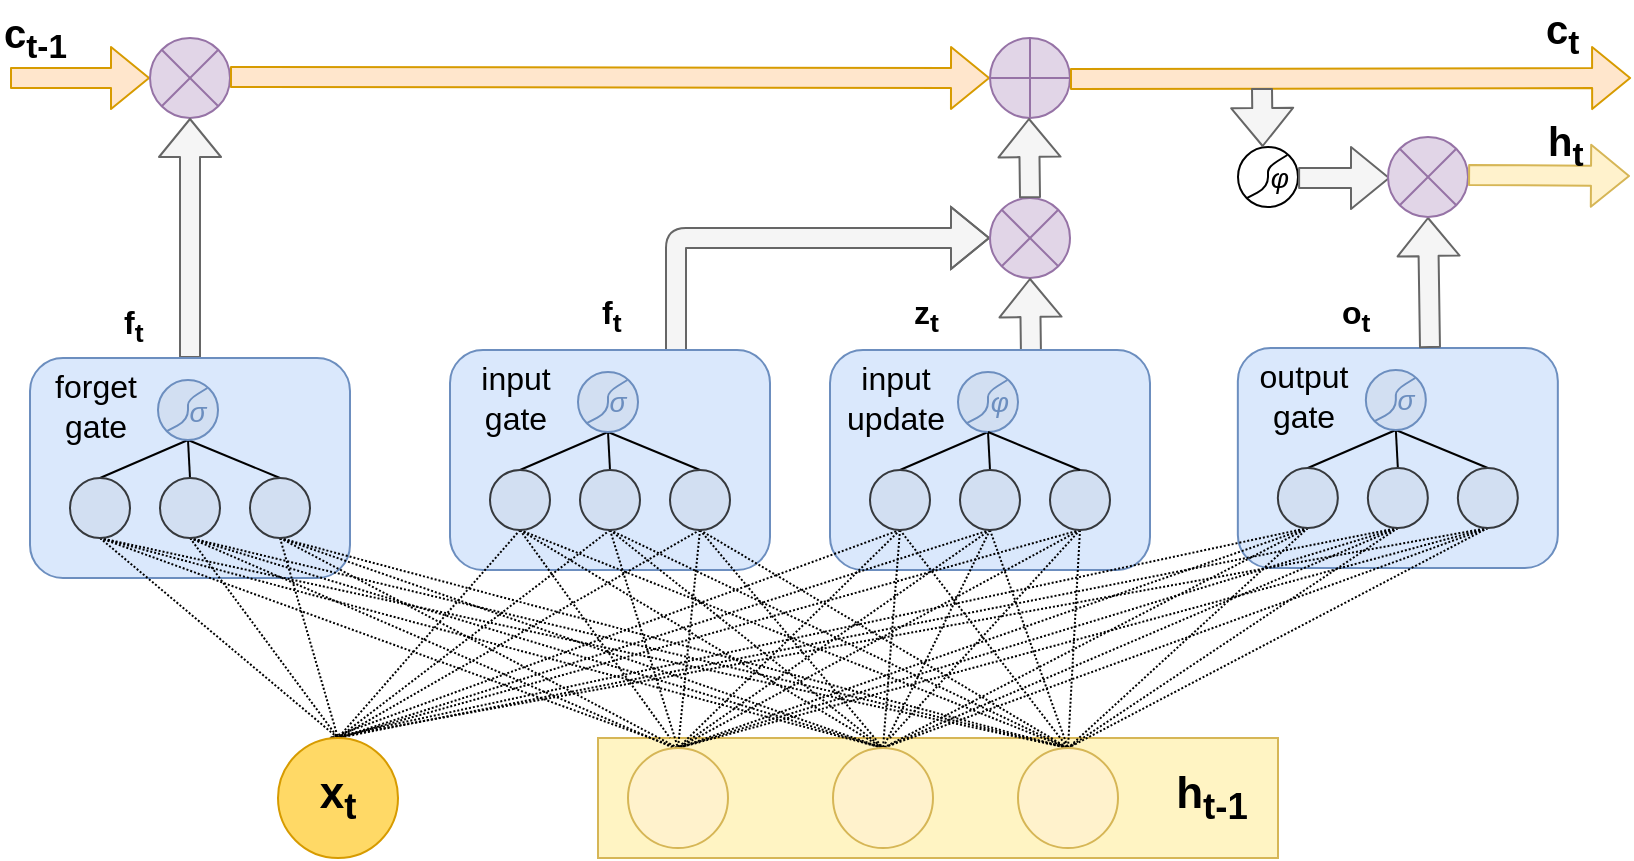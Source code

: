 <mxfile version="10.7.5" type="google"><diagram id="aiRq9oL0j_slGZ4UfHlK" name="Page-1"><mxGraphModel dx="1257" dy="697" grid="1" gridSize="10" guides="1" tooltips="1" connect="1" arrows="1" fold="1" page="1" pageScale="1" pageWidth="827" pageHeight="1169" math="0" shadow="0"><root><mxCell id="0"/><mxCell id="1" parent="0"/><mxCell id="nAa0KZcHCGT4UXmWhm9e-110" value="" style="rounded=0;whiteSpace=wrap;html=1;fillColor=#FFF4C3;strokeColor=#d6b656;" vertex="1" parent="1"><mxGeometry x="534" y="480" width="340" height="60" as="geometry"/></mxCell><mxCell id="nAa0KZcHCGT4UXmWhm9e-1" value="" style="endArrow=classic;html=1;shape=flexArrow;fillColor=#ffe6cc;strokeColor=#d79b00;" edge="1" parent="1"><mxGeometry width="50" height="50" relative="1" as="geometry"><mxPoint x="240" y="150" as="sourcePoint"/><mxPoint x="310" y="150" as="targetPoint"/></mxGeometry></mxCell><mxCell id="nAa0KZcHCGT4UXmWhm9e-2" value="" style="ellipse;whiteSpace=wrap;html=1;aspect=fixed;fillColor=#e1d5e7;strokeColor=#9673a6;" vertex="1" parent="1"><mxGeometry x="310" y="130" width="40" height="40" as="geometry"/></mxCell><mxCell id="nAa0KZcHCGT4UXmWhm9e-5" value="" style="endArrow=classic;html=1;shape=flexArrow;fillColor=#ffe6cc;strokeColor=#d79b00;" edge="1" parent="1"><mxGeometry width="50" height="50" relative="1" as="geometry"><mxPoint x="350" y="149.5" as="sourcePoint"/><mxPoint x="730" y="150" as="targetPoint"/></mxGeometry></mxCell><mxCell id="nAa0KZcHCGT4UXmWhm9e-6" value="" style="ellipse;whiteSpace=wrap;html=1;aspect=fixed;fillColor=#e1d5e7;strokeColor=#9673a6;" vertex="1" parent="1"><mxGeometry x="730" y="130" width="40" height="40" as="geometry"/></mxCell><mxCell id="nAa0KZcHCGT4UXmWhm9e-7" value="" style="endArrow=none;html=1;exitX=0;exitY=1;exitDx=0;exitDy=0;entryX=1;entryY=0;entryDx=0;entryDy=0;fillColor=#e1d5e7;strokeColor=#9673a6;" edge="1" parent="1" source="nAa0KZcHCGT4UXmWhm9e-2" target="nAa0KZcHCGT4UXmWhm9e-2"><mxGeometry width="50" height="50" relative="1" as="geometry"><mxPoint x="300" y="180" as="sourcePoint"/><mxPoint x="350" y="130" as="targetPoint"/></mxGeometry></mxCell><mxCell id="nAa0KZcHCGT4UXmWhm9e-8" value="" style="endArrow=none;html=1;exitX=0;exitY=0;exitDx=0;exitDy=0;entryX=1;entryY=1;entryDx=0;entryDy=0;fillColor=#e1d5e7;strokeColor=#9673a6;" edge="1" parent="1" source="nAa0KZcHCGT4UXmWhm9e-2" target="nAa0KZcHCGT4UXmWhm9e-2"><mxGeometry width="50" height="50" relative="1" as="geometry"><mxPoint x="310" y="230" as="sourcePoint"/><mxPoint x="360" y="180" as="targetPoint"/></mxGeometry></mxCell><mxCell id="nAa0KZcHCGT4UXmWhm9e-9" value="" style="endArrow=none;html=1;exitX=0;exitY=0.5;exitDx=0;exitDy=0;entryX=1;entryY=0.5;entryDx=0;entryDy=0;fillColor=#e1d5e7;strokeColor=#9673a6;" edge="1" parent="1" source="nAa0KZcHCGT4UXmWhm9e-6" target="nAa0KZcHCGT4UXmWhm9e-6"><mxGeometry width="50" height="50" relative="1" as="geometry"><mxPoint x="720" y="230" as="sourcePoint"/><mxPoint x="770" y="180" as="targetPoint"/></mxGeometry></mxCell><mxCell id="nAa0KZcHCGT4UXmWhm9e-10" value="" style="endArrow=none;html=1;entryX=0.5;entryY=0;entryDx=0;entryDy=0;exitX=0.5;exitY=1;exitDx=0;exitDy=0;fillColor=#e1d5e7;strokeColor=#9673a6;" edge="1" parent="1" source="nAa0KZcHCGT4UXmWhm9e-6" target="nAa0KZcHCGT4UXmWhm9e-6"><mxGeometry width="50" height="50" relative="1" as="geometry"><mxPoint x="730" y="180" as="sourcePoint"/><mxPoint x="780" y="130" as="targetPoint"/></mxGeometry></mxCell><mxCell id="nAa0KZcHCGT4UXmWhm9e-12" value="" style="endArrow=classic;html=1;shape=flexArrow;fillColor=#ffe6cc;strokeColor=#d79b00;" edge="1" parent="1"><mxGeometry width="50" height="50" relative="1" as="geometry"><mxPoint x="770" y="150.5" as="sourcePoint"/><mxPoint x="1050.556" y="150" as="targetPoint"/></mxGeometry></mxCell><mxCell id="nAa0KZcHCGT4UXmWhm9e-14" value="" style="shape=flexArrow;endArrow=classic;html=1;entryX=0.5;entryY=1;entryDx=0;entryDy=0;exitX=0.5;exitY=0;exitDx=0;exitDy=0;fillColor=#f5f5f5;strokeColor=#666666;" edge="1" parent="1" source="nAa0KZcHCGT4UXmWhm9e-15" target="nAa0KZcHCGT4UXmWhm9e-2"><mxGeometry width="50" height="50" relative="1" as="geometry"><mxPoint x="330" y="270" as="sourcePoint"/><mxPoint x="330" y="200" as="targetPoint"/></mxGeometry></mxCell><mxCell id="nAa0KZcHCGT4UXmWhm9e-15" value="" style="rounded=1;whiteSpace=wrap;html=1;fillColor=#dae8fc;strokeColor=#6c8ebf;" vertex="1" parent="1"><mxGeometry x="250" y="290" width="160" height="110" as="geometry"/></mxCell><mxCell id="nAa0KZcHCGT4UXmWhm9e-20" value="" style="shape=flexArrow;endArrow=classic;html=1;fillColor=#f5f5f5;strokeColor=#666666;" edge="1" parent="1"><mxGeometry width="50" height="50" relative="1" as="geometry"><mxPoint x="573" y="290" as="sourcePoint"/><mxPoint x="730" y="230" as="targetPoint"/><Array as="points"><mxPoint x="573" y="230"/></Array></mxGeometry></mxCell><mxCell id="nAa0KZcHCGT4UXmWhm9e-21" value="" style="ellipse;whiteSpace=wrap;html=1;aspect=fixed;fillColor=#e1d5e7;strokeColor=#9673a6;" vertex="1" parent="1"><mxGeometry x="730" y="210" width="40" height="40" as="geometry"/></mxCell><mxCell id="nAa0KZcHCGT4UXmWhm9e-22" value="" style="endArrow=none;html=1;exitX=0;exitY=1;exitDx=0;exitDy=0;entryX=1;entryY=0;entryDx=0;entryDy=0;fillColor=#e1d5e7;strokeColor=#9673a6;" edge="1" parent="1" source="nAa0KZcHCGT4UXmWhm9e-21" target="nAa0KZcHCGT4UXmWhm9e-21"><mxGeometry width="50" height="50" relative="1" as="geometry"><mxPoint x="720" y="260" as="sourcePoint"/><mxPoint x="770" y="210" as="targetPoint"/></mxGeometry></mxCell><mxCell id="nAa0KZcHCGT4UXmWhm9e-23" value="" style="endArrow=none;html=1;exitX=0;exitY=0;exitDx=0;exitDy=0;entryX=1;entryY=1;entryDx=0;entryDy=0;fillColor=#e1d5e7;strokeColor=#9673a6;" edge="1" parent="1" source="nAa0KZcHCGT4UXmWhm9e-21" target="nAa0KZcHCGT4UXmWhm9e-21"><mxGeometry width="50" height="50" relative="1" as="geometry"><mxPoint x="730" y="310" as="sourcePoint"/><mxPoint x="780" y="260" as="targetPoint"/></mxGeometry></mxCell><mxCell id="nAa0KZcHCGT4UXmWhm9e-24" value="" style="shape=flexArrow;endArrow=classic;html=1;entryX=0.5;entryY=1;entryDx=0;entryDy=0;fillColor=#f5f5f5;strokeColor=#666666;" edge="1" parent="1"><mxGeometry width="50" height="50" relative="1" as="geometry"><mxPoint x="750" y="210" as="sourcePoint"/><mxPoint x="749.5" y="170" as="targetPoint"/></mxGeometry></mxCell><mxCell id="nAa0KZcHCGT4UXmWhm9e-25" value="" style="shape=flexArrow;endArrow=classic;html=1;entryX=0.5;entryY=1;entryDx=0;entryDy=0;fillColor=#f5f5f5;strokeColor=#666666;" edge="1" parent="1"><mxGeometry width="50" height="50" relative="1" as="geometry"><mxPoint x="750.5" y="290" as="sourcePoint"/><mxPoint x="750" y="250" as="targetPoint"/></mxGeometry></mxCell><mxCell id="nAa0KZcHCGT4UXmWhm9e-28" value="&lt;font style=&quot;font-size: 16px&quot;&gt;forget gate&lt;/font&gt;" style="text;html=1;strokeColor=none;fillColor=none;align=center;verticalAlign=middle;whiteSpace=wrap;rounded=0;" vertex="1" parent="1"><mxGeometry x="263" y="304" width="40" height="20" as="geometry"/></mxCell><mxCell id="nAa0KZcHCGT4UXmWhm9e-37" style="rounded=0;orthogonalLoop=1;jettySize=auto;html=1;exitX=0.5;exitY=0;exitDx=0;exitDy=0;entryX=0.5;entryY=1;entryDx=0;entryDy=0;endArrow=none;endFill=0;" edge="1" parent="1" source="nAa0KZcHCGT4UXmWhm9e-29" target="nAa0KZcHCGT4UXmWhm9e-32"><mxGeometry relative="1" as="geometry"/></mxCell><mxCell id="nAa0KZcHCGT4UXmWhm9e-117" style="edgeStyle=none;rounded=0;orthogonalLoop=1;jettySize=auto;html=1;exitX=0.5;exitY=1;exitDx=0;exitDy=0;entryX=0.5;entryY=0;entryDx=0;entryDy=0;endArrow=none;endFill=0;strokeWidth=1;dashed=1;dashPattern=1 1;" edge="1" parent="1" source="nAa0KZcHCGT4UXmWhm9e-29" target="nAa0KZcHCGT4UXmWhm9e-111"><mxGeometry relative="1" as="geometry"/></mxCell><mxCell id="nAa0KZcHCGT4UXmWhm9e-133" style="edgeStyle=none;rounded=0;orthogonalLoop=1;jettySize=auto;html=1;exitX=0.5;exitY=1;exitDx=0;exitDy=0;entryX=0.5;entryY=0;entryDx=0;entryDy=0;dashed=1;dashPattern=1 1;endArrow=none;endFill=0;strokeWidth=1;" edge="1" parent="1" source="nAa0KZcHCGT4UXmWhm9e-29" target="nAa0KZcHCGT4UXmWhm9e-112"><mxGeometry relative="1" as="geometry"/></mxCell><mxCell id="nAa0KZcHCGT4UXmWhm9e-168" style="edgeStyle=none;rounded=0;orthogonalLoop=1;jettySize=auto;html=1;exitX=0.5;exitY=1;exitDx=0;exitDy=0;entryX=0.5;entryY=0;entryDx=0;entryDy=0;dashed=1;dashPattern=1 1;endArrow=none;endFill=0;strokeWidth=1;" edge="1" parent="1" source="nAa0KZcHCGT4UXmWhm9e-29" target="nAa0KZcHCGT4UXmWhm9e-113"><mxGeometry relative="1" as="geometry"/></mxCell><mxCell id="nAa0KZcHCGT4UXmWhm9e-169" style="edgeStyle=none;rounded=0;orthogonalLoop=1;jettySize=auto;html=1;exitX=0.5;exitY=1;exitDx=0;exitDy=0;entryX=0.5;entryY=0;entryDx=0;entryDy=0;dashed=1;dashPattern=1 1;endArrow=none;endFill=0;strokeWidth=1;" edge="1" parent="1" source="nAa0KZcHCGT4UXmWhm9e-29" target="nAa0KZcHCGT4UXmWhm9e-115"><mxGeometry relative="1" as="geometry"/></mxCell><mxCell id="nAa0KZcHCGT4UXmWhm9e-29" value="" style="ellipse;whiteSpace=wrap;html=1;aspect=fixed;fillColor=#D2DFF2;strokeColor=#36393d;" vertex="1" parent="1"><mxGeometry x="270" y="350" width="30" height="30" as="geometry"/></mxCell><mxCell id="nAa0KZcHCGT4UXmWhm9e-39" style="edgeStyle=none;rounded=0;orthogonalLoop=1;jettySize=auto;html=1;exitX=0.5;exitY=0;exitDx=0;exitDy=0;entryX=0.5;entryY=1;entryDx=0;entryDy=0;endArrow=none;endFill=0;" edge="1" parent="1" source="nAa0KZcHCGT4UXmWhm9e-30" target="nAa0KZcHCGT4UXmWhm9e-32"><mxGeometry relative="1" as="geometry"/></mxCell><mxCell id="nAa0KZcHCGT4UXmWhm9e-119" style="edgeStyle=none;rounded=0;orthogonalLoop=1;jettySize=auto;html=1;exitX=0.5;exitY=1;exitDx=0;exitDy=0;entryX=0.5;entryY=0;entryDx=0;entryDy=0;endArrow=none;endFill=0;strokeWidth=1;dashed=1;dashPattern=1 1;" edge="1" parent="1" source="nAa0KZcHCGT4UXmWhm9e-30" target="nAa0KZcHCGT4UXmWhm9e-111"><mxGeometry relative="1" as="geometry"/></mxCell><mxCell id="nAa0KZcHCGT4UXmWhm9e-135" style="edgeStyle=none;rounded=0;orthogonalLoop=1;jettySize=auto;html=1;exitX=0.5;exitY=1;exitDx=0;exitDy=0;entryX=0.116;entryY=0.094;entryDx=0;entryDy=0;entryPerimeter=0;dashed=1;dashPattern=1 1;endArrow=none;endFill=0;strokeWidth=1;" edge="1" parent="1" source="nAa0KZcHCGT4UXmWhm9e-30" target="nAa0KZcHCGT4UXmWhm9e-110"><mxGeometry relative="1" as="geometry"/></mxCell><mxCell id="nAa0KZcHCGT4UXmWhm9e-165" style="edgeStyle=none;rounded=0;orthogonalLoop=1;jettySize=auto;html=1;exitX=0.5;exitY=1;exitDx=0;exitDy=0;entryX=0.5;entryY=0;entryDx=0;entryDy=0;dashed=1;dashPattern=1 1;endArrow=none;endFill=0;strokeWidth=1;" edge="1" parent="1" source="nAa0KZcHCGT4UXmWhm9e-30" target="nAa0KZcHCGT4UXmWhm9e-113"><mxGeometry relative="1" as="geometry"/></mxCell><mxCell id="nAa0KZcHCGT4UXmWhm9e-167" style="edgeStyle=none;rounded=0;orthogonalLoop=1;jettySize=auto;html=1;exitX=0.5;exitY=1;exitDx=0;exitDy=0;entryX=0.5;entryY=0;entryDx=0;entryDy=0;dashed=1;dashPattern=1 1;endArrow=none;endFill=0;strokeWidth=1;" edge="1" parent="1" source="nAa0KZcHCGT4UXmWhm9e-30" target="nAa0KZcHCGT4UXmWhm9e-115"><mxGeometry relative="1" as="geometry"/></mxCell><mxCell id="nAa0KZcHCGT4UXmWhm9e-30" value="" style="ellipse;whiteSpace=wrap;html=1;aspect=fixed;fillColor=#D2DFF2;strokeColor=#36393d;" vertex="1" parent="1"><mxGeometry x="315" y="350" width="30" height="30" as="geometry"/></mxCell><mxCell id="nAa0KZcHCGT4UXmWhm9e-40" style="edgeStyle=none;rounded=0;orthogonalLoop=1;jettySize=auto;html=1;exitX=0.5;exitY=0;exitDx=0;exitDy=0;endArrow=none;endFill=0;entryX=0.5;entryY=1;entryDx=0;entryDy=0;" edge="1" parent="1" source="nAa0KZcHCGT4UXmWhm9e-31" target="nAa0KZcHCGT4UXmWhm9e-32"><mxGeometry relative="1" as="geometry"><mxPoint x="330" y="330" as="targetPoint"/></mxGeometry></mxCell><mxCell id="nAa0KZcHCGT4UXmWhm9e-120" style="edgeStyle=none;rounded=0;orthogonalLoop=1;jettySize=auto;html=1;exitX=0.5;exitY=1;exitDx=0;exitDy=0;endArrow=none;endFill=0;entryX=0.5;entryY=0;entryDx=0;entryDy=0;strokeWidth=1;dashed=1;dashPattern=1 1;" edge="1" parent="1" source="nAa0KZcHCGT4UXmWhm9e-31" target="nAa0KZcHCGT4UXmWhm9e-111"><mxGeometry relative="1" as="geometry"><mxPoint x="400" y="480" as="targetPoint"/></mxGeometry></mxCell><mxCell id="nAa0KZcHCGT4UXmWhm9e-136" style="edgeStyle=none;rounded=0;orthogonalLoop=1;jettySize=auto;html=1;exitX=0.5;exitY=1;exitDx=0;exitDy=0;entryX=0.5;entryY=0;entryDx=0;entryDy=0;dashed=1;dashPattern=1 1;endArrow=none;endFill=0;strokeWidth=1;" edge="1" parent="1" source="nAa0KZcHCGT4UXmWhm9e-31" target="nAa0KZcHCGT4UXmWhm9e-112"><mxGeometry relative="1" as="geometry"/></mxCell><mxCell id="nAa0KZcHCGT4UXmWhm9e-170" style="edgeStyle=none;rounded=0;orthogonalLoop=1;jettySize=auto;html=1;exitX=0.5;exitY=1;exitDx=0;exitDy=0;entryX=0.5;entryY=0;entryDx=0;entryDy=0;dashed=1;dashPattern=1 1;endArrow=none;endFill=0;strokeWidth=1;" edge="1" parent="1" source="nAa0KZcHCGT4UXmWhm9e-31" target="nAa0KZcHCGT4UXmWhm9e-115"><mxGeometry relative="1" as="geometry"/></mxCell><mxCell id="nAa0KZcHCGT4UXmWhm9e-173" style="edgeStyle=none;rounded=0;orthogonalLoop=1;jettySize=auto;html=1;exitX=0.5;exitY=1;exitDx=0;exitDy=0;entryX=0.5;entryY=0;entryDx=0;entryDy=0;dashed=1;dashPattern=1 1;endArrow=none;endFill=0;strokeWidth=1;" edge="1" parent="1" source="nAa0KZcHCGT4UXmWhm9e-31" target="nAa0KZcHCGT4UXmWhm9e-113"><mxGeometry relative="1" as="geometry"/></mxCell><mxCell id="nAa0KZcHCGT4UXmWhm9e-31" value="" style="ellipse;whiteSpace=wrap;html=1;aspect=fixed;fillColor=#D2DFF2;strokeColor=#36393d;" vertex="1" parent="1"><mxGeometry x="360" y="350" width="30" height="30" as="geometry"/></mxCell><mxCell id="nAa0KZcHCGT4UXmWhm9e-32" value="" style="ellipse;whiteSpace=wrap;html=1;aspect=fixed;fillColor=#D2DFF2;strokeColor=#6C8EBF;" vertex="1" parent="1"><mxGeometry x="314" y="301" width="30" height="30" as="geometry"/></mxCell><mxCell id="nAa0KZcHCGT4UXmWhm9e-33" value="" style="endArrow=none;html=1;entryX=0.823;entryY=0.133;entryDx=0;entryDy=0;exitX=0;exitY=1;exitDx=0;exitDy=0;entryPerimeter=0;strokeColor=#6C8EBF;" edge="1" parent="1" source="nAa0KZcHCGT4UXmWhm9e-32" target="nAa0KZcHCGT4UXmWhm9e-32"><mxGeometry width="50" height="50" relative="1" as="geometry"><mxPoint x="504" y="201" as="sourcePoint"/><mxPoint x="514" y="181" as="targetPoint"/><Array as="points"><mxPoint x="329" y="321"/><mxPoint x="329" y="311"/></Array></mxGeometry></mxCell><mxCell id="nAa0KZcHCGT4UXmWhm9e-34" value="&lt;span&gt;&lt;i&gt;&lt;font style=&quot;font-size: 14px&quot; color=&quot;#6c8ebf&quot;&gt;σ&lt;/font&gt;&lt;/i&gt;&lt;/span&gt;" style="text;html=1;strokeColor=none;fillColor=none;align=center;verticalAlign=middle;whiteSpace=wrap;rounded=0;" vertex="1" parent="1"><mxGeometry x="314" y="307" width="40" height="20" as="geometry"/></mxCell><mxCell id="nAa0KZcHCGT4UXmWhm9e-43" value="&lt;font style=&quot;font-size: 16px&quot;&gt;&lt;b&gt;f&lt;sub&gt;t&lt;/sub&gt;&lt;/b&gt;&lt;/font&gt;" style="text;html=1;resizable=0;points=[];autosize=1;align=left;verticalAlign=top;spacingTop=-4;" vertex="1" parent="1"><mxGeometry x="295" y="260" width="30" height="20" as="geometry"/></mxCell><mxCell id="nAa0KZcHCGT4UXmWhm9e-44" value="" style="rounded=1;whiteSpace=wrap;html=1;fillColor=#dae8fc;strokeColor=#6c8ebf;" vertex="1" parent="1"><mxGeometry x="460" y="286" width="160" height="110" as="geometry"/></mxCell><mxCell id="nAa0KZcHCGT4UXmWhm9e-45" value="&lt;font style=&quot;font-size: 16px&quot;&gt;input gate&lt;/font&gt;" style="text;html=1;strokeColor=none;fillColor=none;align=center;verticalAlign=middle;whiteSpace=wrap;rounded=0;" vertex="1" parent="1"><mxGeometry x="473" y="300" width="40" height="20" as="geometry"/></mxCell><mxCell id="nAa0KZcHCGT4UXmWhm9e-46" style="rounded=0;orthogonalLoop=1;jettySize=auto;html=1;exitX=0.5;exitY=0;exitDx=0;exitDy=0;entryX=0.5;entryY=1;entryDx=0;entryDy=0;endArrow=none;endFill=0;" edge="1" parent="1" source="nAa0KZcHCGT4UXmWhm9e-47" target="nAa0KZcHCGT4UXmWhm9e-52"><mxGeometry relative="1" as="geometry"/></mxCell><mxCell id="nAa0KZcHCGT4UXmWhm9e-121" style="edgeStyle=none;rounded=0;orthogonalLoop=1;jettySize=auto;html=1;exitX=0.5;exitY=1;exitDx=0;exitDy=0;entryX=0.5;entryY=0;entryDx=0;entryDy=0;endArrow=none;endFill=0;strokeWidth=1;dashed=1;dashPattern=1 1;" edge="1" parent="1" source="nAa0KZcHCGT4UXmWhm9e-47" target="nAa0KZcHCGT4UXmWhm9e-111"><mxGeometry relative="1" as="geometry"/></mxCell><mxCell id="nAa0KZcHCGT4UXmWhm9e-137" style="edgeStyle=none;rounded=0;orthogonalLoop=1;jettySize=auto;html=1;exitX=0.5;exitY=1;exitDx=0;exitDy=0;dashed=1;dashPattern=1 1;endArrow=none;endFill=0;strokeWidth=1;" edge="1" parent="1" source="nAa0KZcHCGT4UXmWhm9e-47"><mxGeometry relative="1" as="geometry"><mxPoint x="570" y="480" as="targetPoint"/></mxGeometry></mxCell><mxCell id="nAa0KZcHCGT4UXmWhm9e-171" style="edgeStyle=none;rounded=0;orthogonalLoop=1;jettySize=auto;html=1;exitX=0.5;exitY=1;exitDx=0;exitDy=0;entryX=0.5;entryY=0;entryDx=0;entryDy=0;dashed=1;dashPattern=1 1;endArrow=none;endFill=0;strokeWidth=1;" edge="1" parent="1" source="nAa0KZcHCGT4UXmWhm9e-47" target="nAa0KZcHCGT4UXmWhm9e-113"><mxGeometry relative="1" as="geometry"/></mxCell><mxCell id="nAa0KZcHCGT4UXmWhm9e-172" style="edgeStyle=none;rounded=0;orthogonalLoop=1;jettySize=auto;html=1;exitX=0.5;exitY=1;exitDx=0;exitDy=0;entryX=0.5;entryY=0;entryDx=0;entryDy=0;dashed=1;dashPattern=1 1;endArrow=none;endFill=0;strokeWidth=1;" edge="1" parent="1" source="nAa0KZcHCGT4UXmWhm9e-47" target="nAa0KZcHCGT4UXmWhm9e-115"><mxGeometry relative="1" as="geometry"/></mxCell><mxCell id="nAa0KZcHCGT4UXmWhm9e-47" value="" style="ellipse;whiteSpace=wrap;html=1;aspect=fixed;fillColor=#D2DFF2;strokeColor=#36393d;" vertex="1" parent="1"><mxGeometry x="480" y="346" width="30" height="30" as="geometry"/></mxCell><mxCell id="nAa0KZcHCGT4UXmWhm9e-48" style="edgeStyle=none;rounded=0;orthogonalLoop=1;jettySize=auto;html=1;exitX=0.5;exitY=0;exitDx=0;exitDy=0;entryX=0.5;entryY=1;entryDx=0;entryDy=0;endArrow=none;endFill=0;" edge="1" parent="1" source="nAa0KZcHCGT4UXmWhm9e-49" target="nAa0KZcHCGT4UXmWhm9e-52"><mxGeometry relative="1" as="geometry"/></mxCell><mxCell id="nAa0KZcHCGT4UXmWhm9e-122" style="edgeStyle=none;rounded=0;orthogonalLoop=1;jettySize=auto;html=1;exitX=0.5;exitY=1;exitDx=0;exitDy=0;entryX=0.5;entryY=0;entryDx=0;entryDy=0;endArrow=none;endFill=0;strokeWidth=1;dashed=1;dashPattern=1 1;" edge="1" parent="1" source="nAa0KZcHCGT4UXmWhm9e-49" target="nAa0KZcHCGT4UXmWhm9e-111"><mxGeometry relative="1" as="geometry"/></mxCell><mxCell id="nAa0KZcHCGT4UXmWhm9e-138" style="edgeStyle=none;rounded=0;orthogonalLoop=1;jettySize=auto;html=1;exitX=0.5;exitY=1;exitDx=0;exitDy=0;dashed=1;dashPattern=1 1;endArrow=none;endFill=0;strokeWidth=1;entryX=0.5;entryY=0;entryDx=0;entryDy=0;" edge="1" parent="1" source="nAa0KZcHCGT4UXmWhm9e-49" target="nAa0KZcHCGT4UXmWhm9e-112"><mxGeometry relative="1" as="geometry"><mxPoint x="570" y="480" as="targetPoint"/></mxGeometry></mxCell><mxCell id="nAa0KZcHCGT4UXmWhm9e-157" style="edgeStyle=none;rounded=0;orthogonalLoop=1;jettySize=auto;html=1;exitX=0.5;exitY=1;exitDx=0;exitDy=0;entryX=0.5;entryY=0;entryDx=0;entryDy=0;dashed=1;dashPattern=1 1;endArrow=none;endFill=0;strokeWidth=1;" edge="1" parent="1" source="nAa0KZcHCGT4UXmWhm9e-49" target="nAa0KZcHCGT4UXmWhm9e-113"><mxGeometry relative="1" as="geometry"/></mxCell><mxCell id="nAa0KZcHCGT4UXmWhm9e-164" style="edgeStyle=none;rounded=0;orthogonalLoop=1;jettySize=auto;html=1;exitX=0.5;exitY=1;exitDx=0;exitDy=0;entryX=0.5;entryY=0;entryDx=0;entryDy=0;dashed=1;dashPattern=1 1;endArrow=none;endFill=0;strokeWidth=1;" edge="1" parent="1" source="nAa0KZcHCGT4UXmWhm9e-49" target="nAa0KZcHCGT4UXmWhm9e-115"><mxGeometry relative="1" as="geometry"/></mxCell><mxCell id="nAa0KZcHCGT4UXmWhm9e-49" value="" style="ellipse;whiteSpace=wrap;html=1;aspect=fixed;fillColor=#D2DFF2;strokeColor=#36393d;" vertex="1" parent="1"><mxGeometry x="525" y="346" width="30" height="30" as="geometry"/></mxCell><mxCell id="nAa0KZcHCGT4UXmWhm9e-50" style="edgeStyle=none;rounded=0;orthogonalLoop=1;jettySize=auto;html=1;exitX=0.5;exitY=0;exitDx=0;exitDy=0;endArrow=none;endFill=0;entryX=0.5;entryY=1;entryDx=0;entryDy=0;" edge="1" parent="1" source="nAa0KZcHCGT4UXmWhm9e-51" target="nAa0KZcHCGT4UXmWhm9e-52"><mxGeometry relative="1" as="geometry"><mxPoint x="540" y="326" as="targetPoint"/></mxGeometry></mxCell><mxCell id="nAa0KZcHCGT4UXmWhm9e-123" style="edgeStyle=none;rounded=0;orthogonalLoop=1;jettySize=auto;html=1;exitX=0.5;exitY=1;exitDx=0;exitDy=0;entryX=0.5;entryY=0;entryDx=0;entryDy=0;endArrow=none;endFill=0;strokeWidth=1;dashed=1;dashPattern=1 1;" edge="1" parent="1" source="nAa0KZcHCGT4UXmWhm9e-51" target="nAa0KZcHCGT4UXmWhm9e-111"><mxGeometry relative="1" as="geometry"/></mxCell><mxCell id="nAa0KZcHCGT4UXmWhm9e-139" style="edgeStyle=none;rounded=0;orthogonalLoop=1;jettySize=auto;html=1;exitX=0.5;exitY=1;exitDx=0;exitDy=0;dashed=1;dashPattern=1 1;endArrow=none;endFill=0;strokeWidth=1;entryX=0.5;entryY=0;entryDx=0;entryDy=0;" edge="1" parent="1" source="nAa0KZcHCGT4UXmWhm9e-51" target="nAa0KZcHCGT4UXmWhm9e-112"><mxGeometry relative="1" as="geometry"><mxPoint x="570" y="480" as="targetPoint"/></mxGeometry></mxCell><mxCell id="nAa0KZcHCGT4UXmWhm9e-156" style="edgeStyle=none;rounded=0;orthogonalLoop=1;jettySize=auto;html=1;exitX=0.5;exitY=1;exitDx=0;exitDy=0;entryX=0.5;entryY=0;entryDx=0;entryDy=0;dashed=1;dashPattern=1 1;endArrow=none;endFill=0;strokeWidth=1;" edge="1" parent="1" source="nAa0KZcHCGT4UXmWhm9e-51" target="nAa0KZcHCGT4UXmWhm9e-115"><mxGeometry relative="1" as="geometry"/></mxCell><mxCell id="nAa0KZcHCGT4UXmWhm9e-158" style="edgeStyle=none;rounded=0;orthogonalLoop=1;jettySize=auto;html=1;exitX=0.5;exitY=1;exitDx=0;exitDy=0;dashed=1;dashPattern=1 1;endArrow=none;endFill=0;strokeWidth=1;entryX=0.5;entryY=0;entryDx=0;entryDy=0;" edge="1" parent="1" source="nAa0KZcHCGT4UXmWhm9e-51" target="nAa0KZcHCGT4UXmWhm9e-113"><mxGeometry relative="1" as="geometry"><mxPoint x="680" y="480" as="targetPoint"/></mxGeometry></mxCell><mxCell id="nAa0KZcHCGT4UXmWhm9e-51" value="" style="ellipse;whiteSpace=wrap;html=1;aspect=fixed;fillColor=#D2DFF2;strokeColor=#36393d;" vertex="1" parent="1"><mxGeometry x="570" y="346" width="30" height="30" as="geometry"/></mxCell><mxCell id="nAa0KZcHCGT4UXmWhm9e-52" value="" style="ellipse;whiteSpace=wrap;html=1;aspect=fixed;fillColor=#D2DFF2;strokeColor=#6C8EBF;" vertex="1" parent="1"><mxGeometry x="524" y="297" width="30" height="30" as="geometry"/></mxCell><mxCell id="nAa0KZcHCGT4UXmWhm9e-53" value="" style="endArrow=none;html=1;entryX=0.823;entryY=0.133;entryDx=0;entryDy=0;exitX=0;exitY=1;exitDx=0;exitDy=0;entryPerimeter=0;strokeColor=#6C8EBF;" edge="1" parent="1" source="nAa0KZcHCGT4UXmWhm9e-52" target="nAa0KZcHCGT4UXmWhm9e-52"><mxGeometry width="50" height="50" relative="1" as="geometry"><mxPoint x="714" y="197" as="sourcePoint"/><mxPoint x="724" y="177" as="targetPoint"/><Array as="points"><mxPoint x="539" y="317"/><mxPoint x="539" y="307"/></Array></mxGeometry></mxCell><mxCell id="nAa0KZcHCGT4UXmWhm9e-54" value="&lt;span&gt;&lt;i&gt;&lt;font style=&quot;font-size: 14px&quot; color=&quot;#6c8ebf&quot;&gt;σ&lt;/font&gt;&lt;/i&gt;&lt;/span&gt;" style="text;html=1;strokeColor=none;fillColor=none;align=center;verticalAlign=middle;whiteSpace=wrap;rounded=0;" vertex="1" parent="1"><mxGeometry x="524" y="302" width="40" height="20" as="geometry"/></mxCell><mxCell id="nAa0KZcHCGT4UXmWhm9e-55" value="&lt;font style=&quot;font-size: 16px&quot;&gt;&lt;b&gt;f&lt;sub&gt;t&lt;/sub&gt;&lt;/b&gt;&lt;/font&gt;" style="text;html=1;resizable=0;points=[];autosize=1;align=left;verticalAlign=top;spacingTop=-4;" vertex="1" parent="1"><mxGeometry x="534" y="255" width="30" height="20" as="geometry"/></mxCell><mxCell id="nAa0KZcHCGT4UXmWhm9e-57" value="" style="rounded=1;whiteSpace=wrap;html=1;fillColor=#dae8fc;strokeColor=#6c8ebf;" vertex="1" parent="1"><mxGeometry x="650" y="286" width="160" height="110" as="geometry"/></mxCell><mxCell id="nAa0KZcHCGT4UXmWhm9e-58" value="&lt;font style=&quot;font-size: 16px&quot;&gt;input update&lt;/font&gt;" style="text;html=1;strokeColor=none;fillColor=none;align=center;verticalAlign=middle;whiteSpace=wrap;rounded=0;" vertex="1" parent="1"><mxGeometry x="663" y="300" width="40" height="20" as="geometry"/></mxCell><mxCell id="nAa0KZcHCGT4UXmWhm9e-59" style="rounded=0;orthogonalLoop=1;jettySize=auto;html=1;exitX=0.5;exitY=0;exitDx=0;exitDy=0;entryX=0.5;entryY=1;entryDx=0;entryDy=0;endArrow=none;endFill=0;" edge="1" parent="1" source="nAa0KZcHCGT4UXmWhm9e-60" target="nAa0KZcHCGT4UXmWhm9e-65"><mxGeometry relative="1" as="geometry"/></mxCell><mxCell id="nAa0KZcHCGT4UXmWhm9e-125" style="edgeStyle=none;rounded=0;orthogonalLoop=1;jettySize=auto;html=1;exitX=0.5;exitY=1;exitDx=0;exitDy=0;endArrow=none;endFill=0;strokeWidth=1;dashed=1;dashPattern=1 1;" edge="1" parent="1" source="nAa0KZcHCGT4UXmWhm9e-60"><mxGeometry relative="1" as="geometry"><mxPoint x="400" y="480" as="targetPoint"/></mxGeometry></mxCell><mxCell id="nAa0KZcHCGT4UXmWhm9e-140" style="edgeStyle=none;rounded=0;orthogonalLoop=1;jettySize=auto;html=1;exitX=0.5;exitY=1;exitDx=0;exitDy=0;entryX=0.5;entryY=0;entryDx=0;entryDy=0;dashed=1;dashPattern=1 1;endArrow=none;endFill=0;strokeWidth=1;" edge="1" parent="1" source="nAa0KZcHCGT4UXmWhm9e-60" target="nAa0KZcHCGT4UXmWhm9e-112"><mxGeometry relative="1" as="geometry"/></mxCell><mxCell id="nAa0KZcHCGT4UXmWhm9e-155" style="edgeStyle=none;rounded=0;orthogonalLoop=1;jettySize=auto;html=1;exitX=0.5;exitY=1;exitDx=0;exitDy=0;entryX=0.5;entryY=0;entryDx=0;entryDy=0;dashed=1;dashPattern=1 1;endArrow=none;endFill=0;strokeWidth=1;" edge="1" parent="1" source="nAa0KZcHCGT4UXmWhm9e-60" target="nAa0KZcHCGT4UXmWhm9e-115"><mxGeometry relative="1" as="geometry"/></mxCell><mxCell id="nAa0KZcHCGT4UXmWhm9e-163" style="edgeStyle=none;rounded=0;orthogonalLoop=1;jettySize=auto;html=1;exitX=0.5;exitY=1;exitDx=0;exitDy=0;entryX=0.5;entryY=0;entryDx=0;entryDy=0;dashed=1;dashPattern=1 1;endArrow=none;endFill=0;strokeWidth=1;" edge="1" parent="1" source="nAa0KZcHCGT4UXmWhm9e-60" target="nAa0KZcHCGT4UXmWhm9e-113"><mxGeometry relative="1" as="geometry"/></mxCell><mxCell id="nAa0KZcHCGT4UXmWhm9e-60" value="" style="ellipse;whiteSpace=wrap;html=1;aspect=fixed;fillColor=#D2DFF2;strokeColor=#36393d;" vertex="1" parent="1"><mxGeometry x="670" y="346" width="30" height="30" as="geometry"/></mxCell><mxCell id="nAa0KZcHCGT4UXmWhm9e-61" style="edgeStyle=none;rounded=0;orthogonalLoop=1;jettySize=auto;html=1;exitX=0.5;exitY=0;exitDx=0;exitDy=0;entryX=0.5;entryY=1;entryDx=0;entryDy=0;endArrow=none;endFill=0;" edge="1" parent="1" source="nAa0KZcHCGT4UXmWhm9e-62" target="nAa0KZcHCGT4UXmWhm9e-65"><mxGeometry relative="1" as="geometry"/></mxCell><mxCell id="nAa0KZcHCGT4UXmWhm9e-126" style="edgeStyle=none;rounded=0;orthogonalLoop=1;jettySize=auto;html=1;exitX=0.5;exitY=1;exitDx=0;exitDy=0;entryX=0.5;entryY=0;entryDx=0;entryDy=0;endArrow=none;endFill=0;strokeWidth=1;dashed=1;dashPattern=1 1;" edge="1" parent="1" source="nAa0KZcHCGT4UXmWhm9e-62" target="nAa0KZcHCGT4UXmWhm9e-111"><mxGeometry relative="1" as="geometry"/></mxCell><mxCell id="nAa0KZcHCGT4UXmWhm9e-141" style="edgeStyle=none;rounded=0;orthogonalLoop=1;jettySize=auto;html=1;exitX=0.5;exitY=1;exitDx=0;exitDy=0;entryX=0.5;entryY=0;entryDx=0;entryDy=0;dashed=1;dashPattern=1 1;endArrow=none;endFill=0;strokeWidth=1;" edge="1" parent="1" source="nAa0KZcHCGT4UXmWhm9e-62" target="nAa0KZcHCGT4UXmWhm9e-112"><mxGeometry relative="1" as="geometry"/></mxCell><mxCell id="nAa0KZcHCGT4UXmWhm9e-152" style="edgeStyle=none;rounded=0;orthogonalLoop=1;jettySize=auto;html=1;exitX=0.5;exitY=1;exitDx=0;exitDy=0;dashed=1;dashPattern=1 1;endArrow=none;endFill=0;strokeWidth=1;entryX=0.5;entryY=0;entryDx=0;entryDy=0;" edge="1" parent="1" source="nAa0KZcHCGT4UXmWhm9e-62" target="nAa0KZcHCGT4UXmWhm9e-115"><mxGeometry relative="1" as="geometry"><mxPoint x="770" y="480" as="targetPoint"/></mxGeometry></mxCell><mxCell id="nAa0KZcHCGT4UXmWhm9e-159" style="edgeStyle=none;rounded=0;orthogonalLoop=1;jettySize=auto;html=1;exitX=0.5;exitY=1;exitDx=0;exitDy=0;entryX=0.5;entryY=0;entryDx=0;entryDy=0;dashed=1;dashPattern=1 1;endArrow=none;endFill=0;strokeWidth=1;" edge="1" parent="1" source="nAa0KZcHCGT4UXmWhm9e-62" target="nAa0KZcHCGT4UXmWhm9e-113"><mxGeometry relative="1" as="geometry"/></mxCell><mxCell id="nAa0KZcHCGT4UXmWhm9e-62" value="" style="ellipse;whiteSpace=wrap;html=1;aspect=fixed;fillColor=#D2DFF2;strokeColor=#36393d;" vertex="1" parent="1"><mxGeometry x="715" y="346" width="30" height="30" as="geometry"/></mxCell><mxCell id="nAa0KZcHCGT4UXmWhm9e-63" style="edgeStyle=none;rounded=0;orthogonalLoop=1;jettySize=auto;html=1;exitX=0.5;exitY=0;exitDx=0;exitDy=0;endArrow=none;endFill=0;entryX=0.5;entryY=1;entryDx=0;entryDy=0;" edge="1" parent="1" source="nAa0KZcHCGT4UXmWhm9e-68" target="nAa0KZcHCGT4UXmWhm9e-65"><mxGeometry relative="1" as="geometry"><mxPoint x="730" y="326" as="targetPoint"/></mxGeometry></mxCell><mxCell id="nAa0KZcHCGT4UXmWhm9e-127" style="edgeStyle=none;rounded=0;orthogonalLoop=1;jettySize=auto;html=1;exitX=0.5;exitY=1;exitDx=0;exitDy=0;entryX=0.5;entryY=0;entryDx=0;entryDy=0;endArrow=none;endFill=0;strokeWidth=1;dashed=1;dashPattern=1 1;" edge="1" parent="1" source="nAa0KZcHCGT4UXmWhm9e-64" target="nAa0KZcHCGT4UXmWhm9e-111"><mxGeometry relative="1" as="geometry"/></mxCell><mxCell id="nAa0KZcHCGT4UXmWhm9e-142" style="edgeStyle=none;rounded=0;orthogonalLoop=1;jettySize=auto;html=1;exitX=0.5;exitY=1;exitDx=0;exitDy=0;entryX=0.5;entryY=0;entryDx=0;entryDy=0;dashed=1;dashPattern=1 1;endArrow=none;endFill=0;strokeWidth=1;" edge="1" parent="1" source="nAa0KZcHCGT4UXmWhm9e-64" target="nAa0KZcHCGT4UXmWhm9e-112"><mxGeometry relative="1" as="geometry"/></mxCell><mxCell id="nAa0KZcHCGT4UXmWhm9e-151" style="edgeStyle=none;rounded=0;orthogonalLoop=1;jettySize=auto;html=1;exitX=0.5;exitY=1;exitDx=0;exitDy=0;entryX=0.5;entryY=0;entryDx=0;entryDy=0;dashed=1;dashPattern=1 1;endArrow=none;endFill=0;strokeWidth=1;" edge="1" parent="1" source="nAa0KZcHCGT4UXmWhm9e-64" target="nAa0KZcHCGT4UXmWhm9e-115"><mxGeometry relative="1" as="geometry"/></mxCell><mxCell id="nAa0KZcHCGT4UXmWhm9e-162" style="edgeStyle=none;rounded=0;orthogonalLoop=1;jettySize=auto;html=1;exitX=0.5;exitY=1;exitDx=0;exitDy=0;dashed=1;dashPattern=1 1;endArrow=none;endFill=0;strokeWidth=1;" edge="1" parent="1" source="nAa0KZcHCGT4UXmWhm9e-64"><mxGeometry relative="1" as="geometry"><mxPoint x="680" y="480" as="targetPoint"/></mxGeometry></mxCell><mxCell id="nAa0KZcHCGT4UXmWhm9e-64" value="" style="ellipse;whiteSpace=wrap;html=1;aspect=fixed;fillColor=#D2DFF2;strokeColor=#36393d;" vertex="1" parent="1"><mxGeometry x="760" y="346" width="30" height="30" as="geometry"/></mxCell><mxCell id="nAa0KZcHCGT4UXmWhm9e-65" value="" style="ellipse;whiteSpace=wrap;html=1;aspect=fixed;strokeColor=#6C8EBF;fillColor=#D2DFF2;" vertex="1" parent="1"><mxGeometry x="714" y="297" width="30" height="30" as="geometry"/></mxCell><mxCell id="nAa0KZcHCGT4UXmWhm9e-66" value="" style="endArrow=none;html=1;entryX=0.823;entryY=0.133;entryDx=0;entryDy=0;exitX=0;exitY=1;exitDx=0;exitDy=0;entryPerimeter=0;strokeColor=#6C8EBF;" edge="1" parent="1" source="nAa0KZcHCGT4UXmWhm9e-65" target="nAa0KZcHCGT4UXmWhm9e-65"><mxGeometry width="50" height="50" relative="1" as="geometry"><mxPoint x="904" y="197" as="sourcePoint"/><mxPoint x="914" y="177" as="targetPoint"/><Array as="points"><mxPoint x="729" y="317"/><mxPoint x="729" y="307"/></Array></mxGeometry></mxCell><mxCell id="nAa0KZcHCGT4UXmWhm9e-68" value="&lt;div title=&quot;Page 3&quot;&gt;&lt;div&gt;&lt;div&gt;&lt;p&gt;&lt;span&gt;&lt;font style=&quot;font-size: 14px&quot; color=&quot;#6c8ebf&quot;&gt;&lt;i&gt;&amp;nbsp;φ&amp;nbsp;&lt;/i&gt;&lt;/font&gt;&lt;/span&gt;&lt;/p&gt;&lt;/div&gt;&lt;/div&gt;&lt;/div&gt;" style="text;html=1;strokeColor=none;fillColor=none;align=center;verticalAlign=middle;whiteSpace=wrap;rounded=0;" vertex="1" parent="1"><mxGeometry x="715" y="302" width="40" height="20" as="geometry"/></mxCell><mxCell id="nAa0KZcHCGT4UXmWhm9e-69" style="edgeStyle=none;rounded=0;orthogonalLoop=1;jettySize=auto;html=1;exitX=0.5;exitY=0;exitDx=0;exitDy=0;endArrow=none;endFill=0;entryX=0.5;entryY=1;entryDx=0;entryDy=0;" edge="1" parent="1" source="nAa0KZcHCGT4UXmWhm9e-64" target="nAa0KZcHCGT4UXmWhm9e-65"><mxGeometry relative="1" as="geometry"><mxPoint x="730" y="330" as="targetPoint"/><mxPoint x="775" y="346" as="sourcePoint"/></mxGeometry></mxCell><mxCell id="nAa0KZcHCGT4UXmWhm9e-71" value="" style="rounded=1;whiteSpace=wrap;html=1;fillColor=#dae8fc;strokeColor=#6c8ebf;" vertex="1" parent="1"><mxGeometry x="853.919" y="285" width="160" height="110" as="geometry"/></mxCell><mxCell id="nAa0KZcHCGT4UXmWhm9e-72" value="&lt;font style=&quot;font-size: 16px&quot;&gt;output gate&lt;/font&gt;" style="text;html=1;strokeColor=none;fillColor=none;align=center;verticalAlign=middle;whiteSpace=wrap;rounded=0;" vertex="1" parent="1"><mxGeometry x="866.919" y="299" width="40" height="20" as="geometry"/></mxCell><mxCell id="nAa0KZcHCGT4UXmWhm9e-73" style="rounded=0;orthogonalLoop=1;jettySize=auto;html=1;exitX=0.5;exitY=0;exitDx=0;exitDy=0;entryX=0.5;entryY=1;entryDx=0;entryDy=0;endArrow=none;endFill=0;" edge="1" parent="1" source="nAa0KZcHCGT4UXmWhm9e-74" target="nAa0KZcHCGT4UXmWhm9e-79"><mxGeometry relative="1" as="geometry"/></mxCell><mxCell id="nAa0KZcHCGT4UXmWhm9e-128" style="edgeStyle=none;rounded=0;orthogonalLoop=1;jettySize=auto;html=1;exitX=0.5;exitY=1;exitDx=0;exitDy=0;endArrow=none;endFill=0;strokeWidth=1;dashed=1;dashPattern=1 1;" edge="1" parent="1" source="nAa0KZcHCGT4UXmWhm9e-74"><mxGeometry relative="1" as="geometry"><mxPoint x="400" y="480" as="targetPoint"/></mxGeometry></mxCell><mxCell id="nAa0KZcHCGT4UXmWhm9e-143" style="edgeStyle=none;rounded=0;orthogonalLoop=1;jettySize=auto;html=1;exitX=0.5;exitY=1;exitDx=0;exitDy=0;entryX=0.5;entryY=0;entryDx=0;entryDy=0;dashed=1;dashPattern=1 1;endArrow=none;endFill=0;strokeWidth=1;" edge="1" parent="1" source="nAa0KZcHCGT4UXmWhm9e-74" target="nAa0KZcHCGT4UXmWhm9e-112"><mxGeometry relative="1" as="geometry"/></mxCell><mxCell id="nAa0KZcHCGT4UXmWhm9e-150" style="edgeStyle=none;rounded=0;orthogonalLoop=1;jettySize=auto;html=1;exitX=0.5;exitY=1;exitDx=0;exitDy=0;entryX=0.5;entryY=0;entryDx=0;entryDy=0;dashed=1;dashPattern=1 1;endArrow=none;endFill=0;strokeWidth=1;" edge="1" parent="1" source="nAa0KZcHCGT4UXmWhm9e-74" target="nAa0KZcHCGT4UXmWhm9e-115"><mxGeometry relative="1" as="geometry"/></mxCell><mxCell id="nAa0KZcHCGT4UXmWhm9e-161" style="edgeStyle=none;rounded=0;orthogonalLoop=1;jettySize=auto;html=1;exitX=0.5;exitY=1;exitDx=0;exitDy=0;entryX=0.5;entryY=0;entryDx=0;entryDy=0;dashed=1;dashPattern=1 1;endArrow=none;endFill=0;strokeWidth=1;" edge="1" parent="1" source="nAa0KZcHCGT4UXmWhm9e-74" target="nAa0KZcHCGT4UXmWhm9e-113"><mxGeometry relative="1" as="geometry"/></mxCell><mxCell id="nAa0KZcHCGT4UXmWhm9e-74" value="" style="ellipse;whiteSpace=wrap;html=1;aspect=fixed;fillColor=#D2DFF2;strokeColor=#36393d;" vertex="1" parent="1"><mxGeometry x="873.919" y="345" width="30" height="30" as="geometry"/></mxCell><mxCell id="nAa0KZcHCGT4UXmWhm9e-75" style="edgeStyle=none;rounded=0;orthogonalLoop=1;jettySize=auto;html=1;exitX=0.5;exitY=0;exitDx=0;exitDy=0;entryX=0.5;entryY=1;entryDx=0;entryDy=0;endArrow=none;endFill=0;" edge="1" parent="1" source="nAa0KZcHCGT4UXmWhm9e-76" target="nAa0KZcHCGT4UXmWhm9e-79"><mxGeometry relative="1" as="geometry"/></mxCell><mxCell id="nAa0KZcHCGT4UXmWhm9e-129" style="edgeStyle=none;rounded=0;orthogonalLoop=1;jettySize=auto;html=1;exitX=0.5;exitY=1;exitDx=0;exitDy=0;entryX=0.5;entryY=0;entryDx=0;entryDy=0;endArrow=none;endFill=0;strokeWidth=1;dashed=1;dashPattern=1 1;" edge="1" parent="1" source="nAa0KZcHCGT4UXmWhm9e-76" target="nAa0KZcHCGT4UXmWhm9e-111"><mxGeometry relative="1" as="geometry"/></mxCell><mxCell id="nAa0KZcHCGT4UXmWhm9e-144" style="edgeStyle=none;rounded=0;orthogonalLoop=1;jettySize=auto;html=1;exitX=0.5;exitY=1;exitDx=0;exitDy=0;dashed=1;dashPattern=1 1;endArrow=none;endFill=0;strokeWidth=1;entryX=0.5;entryY=0;entryDx=0;entryDy=0;" edge="1" parent="1" source="nAa0KZcHCGT4UXmWhm9e-76" target="nAa0KZcHCGT4UXmWhm9e-113"><mxGeometry relative="1" as="geometry"><mxPoint x="590" y="470" as="targetPoint"/></mxGeometry></mxCell><mxCell id="nAa0KZcHCGT4UXmWhm9e-146" style="edgeStyle=none;rounded=0;orthogonalLoop=1;jettySize=auto;html=1;exitX=0.5;exitY=1;exitDx=0;exitDy=0;entryX=0.5;entryY=0;entryDx=0;entryDy=0;dashed=1;dashPattern=1 1;endArrow=none;endFill=0;strokeWidth=1;" edge="1" parent="1" source="nAa0KZcHCGT4UXmWhm9e-76" target="nAa0KZcHCGT4UXmWhm9e-112"><mxGeometry relative="1" as="geometry"/></mxCell><mxCell id="nAa0KZcHCGT4UXmWhm9e-149" style="edgeStyle=none;rounded=0;orthogonalLoop=1;jettySize=auto;html=1;exitX=0.5;exitY=1;exitDx=0;exitDy=0;dashed=1;dashPattern=1 1;endArrow=none;endFill=0;strokeWidth=1;entryX=0.5;entryY=0;entryDx=0;entryDy=0;" edge="1" parent="1" source="nAa0KZcHCGT4UXmWhm9e-76" target="nAa0KZcHCGT4UXmWhm9e-115"><mxGeometry relative="1" as="geometry"><mxPoint x="770" y="480" as="targetPoint"/></mxGeometry></mxCell><mxCell id="nAa0KZcHCGT4UXmWhm9e-76" value="" style="ellipse;whiteSpace=wrap;html=1;aspect=fixed;fillColor=#D2DFF2;strokeColor=#36393d;" vertex="1" parent="1"><mxGeometry x="918.919" y="345" width="30" height="30" as="geometry"/></mxCell><mxCell id="nAa0KZcHCGT4UXmWhm9e-77" style="edgeStyle=none;rounded=0;orthogonalLoop=1;jettySize=auto;html=1;exitX=0.5;exitY=0;exitDx=0;exitDy=0;endArrow=none;endFill=0;entryX=0.5;entryY=1;entryDx=0;entryDy=0;" edge="1" parent="1" source="nAa0KZcHCGT4UXmWhm9e-78" target="nAa0KZcHCGT4UXmWhm9e-79"><mxGeometry relative="1" as="geometry"><mxPoint x="933.919" y="325" as="targetPoint"/></mxGeometry></mxCell><mxCell id="nAa0KZcHCGT4UXmWhm9e-130" style="edgeStyle=none;rounded=0;orthogonalLoop=1;jettySize=auto;html=1;exitX=0.5;exitY=1;exitDx=0;exitDy=0;endArrow=none;endFill=0;strokeWidth=1;dashed=1;dashPattern=1 1;" edge="1" parent="1" source="nAa0KZcHCGT4UXmWhm9e-78"><mxGeometry relative="1" as="geometry"><mxPoint x="400" y="480" as="targetPoint"/></mxGeometry></mxCell><mxCell id="nAa0KZcHCGT4UXmWhm9e-145" style="edgeStyle=none;rounded=0;orthogonalLoop=1;jettySize=auto;html=1;exitX=0.5;exitY=1;exitDx=0;exitDy=0;entryX=0.5;entryY=0;entryDx=0;entryDy=0;dashed=1;dashPattern=1 1;endArrow=none;endFill=0;strokeWidth=1;" edge="1" parent="1" source="nAa0KZcHCGT4UXmWhm9e-78" target="nAa0KZcHCGT4UXmWhm9e-113"><mxGeometry relative="1" as="geometry"/></mxCell><mxCell id="nAa0KZcHCGT4UXmWhm9e-147" style="edgeStyle=none;rounded=0;orthogonalLoop=1;jettySize=auto;html=1;exitX=0.5;exitY=1;exitDx=0;exitDy=0;entryX=0.5;entryY=0;entryDx=0;entryDy=0;dashed=1;dashPattern=1 1;endArrow=none;endFill=0;strokeWidth=1;" edge="1" parent="1" source="nAa0KZcHCGT4UXmWhm9e-78" target="nAa0KZcHCGT4UXmWhm9e-112"><mxGeometry relative="1" as="geometry"/></mxCell><mxCell id="nAa0KZcHCGT4UXmWhm9e-148" style="edgeStyle=none;rounded=0;orthogonalLoop=1;jettySize=auto;html=1;exitX=0.5;exitY=1;exitDx=0;exitDy=0;entryX=0.5;entryY=0;entryDx=0;entryDy=0;dashed=1;dashPattern=1 1;endArrow=none;endFill=0;strokeWidth=1;" edge="1" parent="1" source="nAa0KZcHCGT4UXmWhm9e-78" target="nAa0KZcHCGT4UXmWhm9e-115"><mxGeometry relative="1" as="geometry"/></mxCell><mxCell id="nAa0KZcHCGT4UXmWhm9e-78" value="" style="ellipse;whiteSpace=wrap;html=1;aspect=fixed;fillColor=#D2DFF2;strokeColor=#36393d;" vertex="1" parent="1"><mxGeometry x="963.919" y="345" width="30" height="30" as="geometry"/></mxCell><mxCell id="nAa0KZcHCGT4UXmWhm9e-79" value="" style="ellipse;whiteSpace=wrap;html=1;aspect=fixed;strokeColor=#6C8EBF;fillColor=#D2DFF2;" vertex="1" parent="1"><mxGeometry x="917.919" y="296" width="30" height="30" as="geometry"/></mxCell><mxCell id="nAa0KZcHCGT4UXmWhm9e-80" value="" style="endArrow=none;html=1;entryX=0.823;entryY=0.133;entryDx=0;entryDy=0;exitX=0;exitY=1;exitDx=0;exitDy=0;entryPerimeter=0;strokeColor=#6C8EBF;" edge="1" parent="1" source="nAa0KZcHCGT4UXmWhm9e-79" target="nAa0KZcHCGT4UXmWhm9e-79"><mxGeometry width="50" height="50" relative="1" as="geometry"><mxPoint x="1107.919" y="196" as="sourcePoint"/><mxPoint x="1117.919" y="176" as="targetPoint"/><Array as="points"><mxPoint x="932.919" y="316"/><mxPoint x="932.919" y="306"/></Array></mxGeometry></mxCell><mxCell id="nAa0KZcHCGT4UXmWhm9e-81" value="&lt;span&gt;&lt;i&gt;&lt;font style=&quot;font-size: 14px&quot; color=&quot;#6c8ebf&quot;&gt;σ&lt;/font&gt;&lt;/i&gt;&lt;/span&gt;" style="text;html=1;strokeColor=none;fillColor=none;align=center;verticalAlign=middle;whiteSpace=wrap;rounded=0;" vertex="1" parent="1"><mxGeometry x="918" y="301" width="40" height="19" as="geometry"/></mxCell><mxCell id="nAa0KZcHCGT4UXmWhm9e-82" value="&lt;span style=&quot;font-size: 16px&quot;&gt;&lt;b&gt;o&lt;sub&gt;t&lt;/sub&gt;&lt;/b&gt;&lt;/span&gt;" style="text;html=1;resizable=0;points=[];autosize=1;align=left;verticalAlign=top;spacingTop=-4;" vertex="1" parent="1"><mxGeometry x="903.919" y="255" width="30" height="20" as="geometry"/></mxCell><mxCell id="nAa0KZcHCGT4UXmWhm9e-86" value="&lt;span style=&quot;font-size: 16px&quot;&gt;&lt;b&gt;z&lt;sub&gt;t&lt;/sub&gt;&lt;/b&gt;&lt;/span&gt;" style="text;html=1;resizable=0;points=[];autosize=1;align=left;verticalAlign=top;spacingTop=-4;" vertex="1" parent="1"><mxGeometry x="690" y="255" width="30" height="20" as="geometry"/></mxCell><mxCell id="nAa0KZcHCGT4UXmWhm9e-88" value="" style="shape=flexArrow;endArrow=classic;html=1;entryX=0.5;entryY=1;entryDx=0;entryDy=0;fillColor=#f5f5f5;strokeColor=#666666;" edge="1" parent="1" target="nAa0KZcHCGT4UXmWhm9e-97"><mxGeometry width="50" height="50" relative="1" as="geometry"><mxPoint x="950" y="285" as="sourcePoint"/><mxPoint x="949.5" y="245" as="targetPoint"/></mxGeometry></mxCell><mxCell id="nAa0KZcHCGT4UXmWhm9e-89" style="edgeStyle=none;rounded=0;orthogonalLoop=1;jettySize=auto;html=1;exitX=0.5;exitY=0;exitDx=0;exitDy=0;endArrow=none;endFill=0;entryX=0.5;entryY=1;entryDx=0;entryDy=0;" edge="1" parent="1" source="nAa0KZcHCGT4UXmWhm9e-92" target="nAa0KZcHCGT4UXmWhm9e-90"><mxGeometry relative="1" as="geometry"><mxPoint x="870" y="213.5" as="targetPoint"/></mxGeometry></mxCell><mxCell id="nAa0KZcHCGT4UXmWhm9e-90" value="" style="ellipse;whiteSpace=wrap;html=1;aspect=fixed;" vertex="1" parent="1"><mxGeometry x="854" y="184.5" width="30" height="30" as="geometry"/></mxCell><mxCell id="nAa0KZcHCGT4UXmWhm9e-91" value="" style="endArrow=none;html=1;entryX=0.823;entryY=0.133;entryDx=0;entryDy=0;exitX=0;exitY=1;exitDx=0;exitDy=0;entryPerimeter=0;" edge="1" parent="1" source="nAa0KZcHCGT4UXmWhm9e-90" target="nAa0KZcHCGT4UXmWhm9e-90"><mxGeometry width="50" height="50" relative="1" as="geometry"><mxPoint x="1044" y="84.5" as="sourcePoint"/><mxPoint x="1054" y="64.5" as="targetPoint"/><Array as="points"><mxPoint x="869" y="204.5"/><mxPoint x="869" y="194.5"/></Array></mxGeometry></mxCell><mxCell id="nAa0KZcHCGT4UXmWhm9e-92" value="&lt;div title=&quot;Page 3&quot;&gt;&lt;div&gt;&lt;div&gt;&lt;p&gt;&lt;span&gt;&lt;font style=&quot;font-size: 14px&quot;&gt;&lt;i&gt;&amp;nbsp;φ&amp;nbsp;&lt;/i&gt;&lt;/font&gt;&lt;/span&gt;&lt;/p&gt;&lt;/div&gt;&lt;/div&gt;&lt;/div&gt;" style="text;html=1;strokeColor=none;fillColor=none;align=center;verticalAlign=middle;whiteSpace=wrap;rounded=0;" vertex="1" parent="1"><mxGeometry x="855" y="189.5" width="40" height="20" as="geometry"/></mxCell><mxCell id="nAa0KZcHCGT4UXmWhm9e-93" value="" style="shape=flexArrow;endArrow=block;html=1;entryX=0.25;entryY=0;entryDx=0;entryDy=0;endFill=0;fillColor=#f5f5f5;strokeColor=#666666;" edge="1" parent="1"><mxGeometry width="50" height="50" relative="1" as="geometry"><mxPoint x="866" y="155" as="sourcePoint"/><mxPoint x="866.333" y="184.5" as="targetPoint"/></mxGeometry></mxCell><mxCell id="nAa0KZcHCGT4UXmWhm9e-96" value="" style="endArrow=classic;html=1;shape=flexArrow;fillColor=#f5f5f5;strokeColor=#666666;" edge="1" parent="1"><mxGeometry width="50" height="50" relative="1" as="geometry"><mxPoint x="884.056" y="200.0" as="sourcePoint"/><mxPoint x="930" y="200" as="targetPoint"/></mxGeometry></mxCell><mxCell id="nAa0KZcHCGT4UXmWhm9e-97" value="" style="ellipse;whiteSpace=wrap;html=1;aspect=fixed;fillColor=#e1d5e7;strokeColor=#9673a6;" vertex="1" parent="1"><mxGeometry x="929" y="179.5" width="40" height="40" as="geometry"/></mxCell><mxCell id="nAa0KZcHCGT4UXmWhm9e-98" value="" style="endArrow=none;html=1;exitX=0;exitY=1;exitDx=0;exitDy=0;entryX=1;entryY=0;entryDx=0;entryDy=0;fillColor=#e1d5e7;strokeColor=#9673a6;" edge="1" parent="1" source="nAa0KZcHCGT4UXmWhm9e-97" target="nAa0KZcHCGT4UXmWhm9e-97"><mxGeometry width="50" height="50" relative="1" as="geometry"><mxPoint x="919" y="229.5" as="sourcePoint"/><mxPoint x="969" y="179.5" as="targetPoint"/></mxGeometry></mxCell><mxCell id="nAa0KZcHCGT4UXmWhm9e-99" value="" style="endArrow=none;html=1;exitX=0;exitY=0;exitDx=0;exitDy=0;entryX=1;entryY=1;entryDx=0;entryDy=0;fillColor=#e1d5e7;strokeColor=#9673a6;" edge="1" parent="1" source="nAa0KZcHCGT4UXmWhm9e-97" target="nAa0KZcHCGT4UXmWhm9e-97"><mxGeometry width="50" height="50" relative="1" as="geometry"><mxPoint x="929" y="279.5" as="sourcePoint"/><mxPoint x="979" y="229.5" as="targetPoint"/></mxGeometry></mxCell><mxCell id="nAa0KZcHCGT4UXmWhm9e-103" value="" style="endArrow=classic;html=1;shape=flexArrow;fillColor=#fff2cc;strokeColor=#d6b656;" edge="1" parent="1"><mxGeometry width="50" height="50" relative="1" as="geometry"><mxPoint x="969.056" y="198.5" as="sourcePoint"/><mxPoint x="1050" y="199" as="targetPoint"/></mxGeometry></mxCell><mxCell id="nAa0KZcHCGT4UXmWhm9e-105" value="&lt;b style=&quot;font-size: 20px&quot;&gt;c&lt;sub&gt;t-1&lt;/sub&gt;&lt;/b&gt;" style="text;html=1;resizable=0;points=[];autosize=1;align=left;verticalAlign=top;spacingTop=-4;" vertex="1" parent="1"><mxGeometry x="235" y="113" width="50" height="20" as="geometry"/></mxCell><mxCell id="nAa0KZcHCGT4UXmWhm9e-106" value="&lt;b style=&quot;font-size: 20px&quot;&gt;c&lt;sub&gt;t&lt;/sub&gt;&lt;/b&gt;" style="text;html=1;resizable=0;points=[];autosize=1;align=left;verticalAlign=top;spacingTop=-4;" vertex="1" parent="1"><mxGeometry x="1006" y="111" width="30" height="20" as="geometry"/></mxCell><mxCell id="nAa0KZcHCGT4UXmWhm9e-109" value="&lt;font style=&quot;font-size: 20px&quot;&gt;&lt;b&gt;h&lt;sub&gt;t&lt;/sub&gt;&lt;/b&gt;&lt;/font&gt;" style="text;html=1;resizable=0;points=[];autosize=1;align=left;verticalAlign=top;spacingTop=-4;" vertex="1" parent="1"><mxGeometry x="1007" y="167" width="30" height="20" as="geometry"/></mxCell><mxCell id="nAa0KZcHCGT4UXmWhm9e-111" value="&lt;font style=&quot;font-size: 22px&quot;&gt;&lt;b&gt;x&lt;sub&gt;t&lt;/sub&gt;&lt;/b&gt;&lt;/font&gt;" style="ellipse;whiteSpace=wrap;html=1;aspect=fixed;fillColor=#FFD966;strokeColor=#d79b00;" vertex="1" parent="1"><mxGeometry x="374" y="480" width="60" height="60" as="geometry"/></mxCell><mxCell id="nAa0KZcHCGT4UXmWhm9e-112" value="" style="ellipse;whiteSpace=wrap;html=1;aspect=fixed;fillColor=#fff2cc;strokeColor=#d6b656;" vertex="1" parent="1"><mxGeometry x="549" y="485" width="50" height="50" as="geometry"/></mxCell><mxCell id="nAa0KZcHCGT4UXmWhm9e-113" value="" style="ellipse;whiteSpace=wrap;html=1;aspect=fixed;fillColor=#fff2cc;strokeColor=#d6b656;" vertex="1" parent="1"><mxGeometry x="651.5" y="485" width="50" height="50" as="geometry"/></mxCell><mxCell id="nAa0KZcHCGT4UXmWhm9e-115" value="" style="ellipse;whiteSpace=wrap;html=1;aspect=fixed;fillColor=#fff2cc;strokeColor=#d6b656;" vertex="1" parent="1"><mxGeometry x="744" y="485" width="50" height="50" as="geometry"/></mxCell><mxCell id="nAa0KZcHCGT4UXmWhm9e-116" value="&lt;font style=&quot;font-size: 22px&quot;&gt;&lt;b&gt;h&lt;sub&gt;t-1&lt;/sub&gt;&lt;/b&gt;&lt;/font&gt;" style="text;html=1;strokeColor=none;fillColor=none;align=center;verticalAlign=middle;whiteSpace=wrap;rounded=0;" vertex="1" parent="1"><mxGeometry x="821" y="500" width="40" height="20" as="geometry"/></mxCell></root></mxGraphModel></diagram></mxfile>